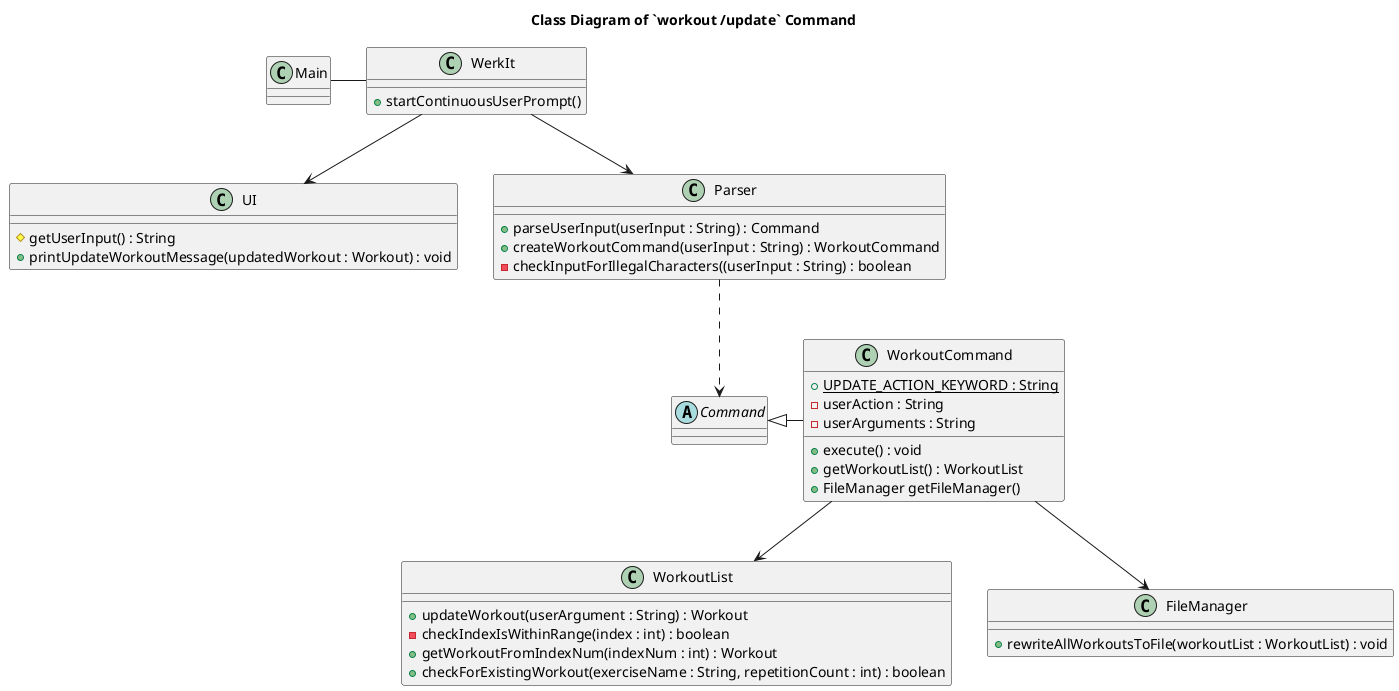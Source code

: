 @startuml
'https://plantuml.com/class-diagram

title Class Diagram of `workout /update` Command

Main - WerkIt
WerkIt --> UI
WerkIt --> Parser

Command <|- WorkoutCommand
Parser ..> Command
WorkoutCommand --> WorkoutList
WorkoutCommand --> FileManager

class WerkIt {
+ startContinuousUserPrompt()
}

abstract Command {

}

class Main {

}

class WorkoutCommand {
+ {static} UPDATE_ACTION_KEYWORD : String
- userAction : String
- userArguments : String
+ execute() : void
+ getWorkoutList() : WorkoutList
+ FileManager getFileManager()
}

class UI {
# getUserInput() : String
+ printUpdateWorkoutMessage(updatedWorkout : Workout) : void

}

class Parser {
+ parseUserInput(userInput : String) : Command
+ createWorkoutCommand(userInput : String) : WorkoutCommand
- checkInputForIllegalCharacters((userInput : String) : boolean
}

class WorkoutList {
+ updateWorkout(userArgument : String) : Workout
- checkIndexIsWithinRange(index : int) : boolean
+ getWorkoutFromIndexNum(indexNum : int) : Workout
+ checkForExistingWorkout(exerciseName : String, repetitionCount : int) : boolean
}

class FileManager {
+ rewriteAllWorkoutsToFile(workoutList : WorkoutList) : void
}

@enduml